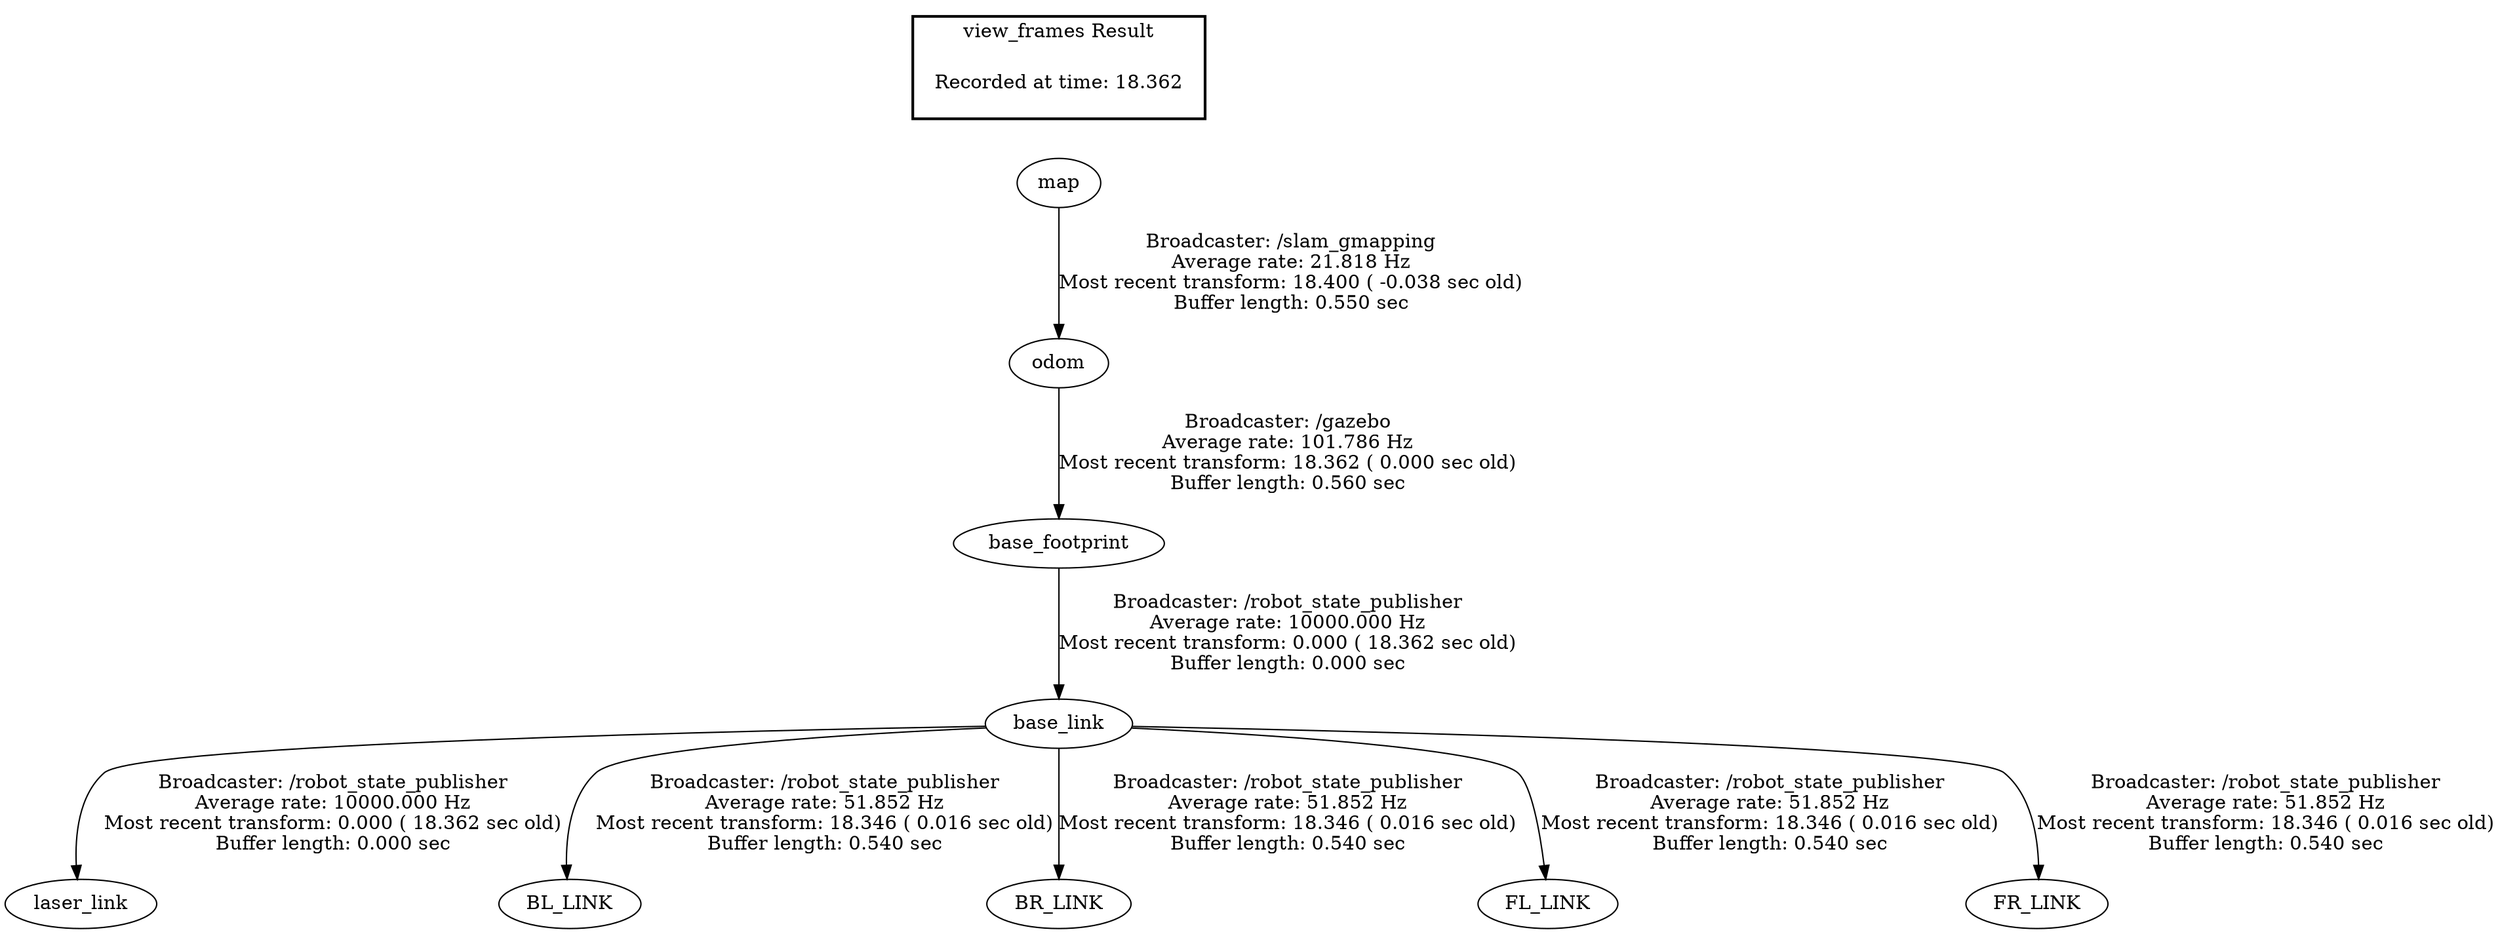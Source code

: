 digraph G {
"base_footprint" -> "base_link"[label="Broadcaster: /robot_state_publisher\nAverage rate: 10000.000 Hz\nMost recent transform: 0.000 ( 18.362 sec old)\nBuffer length: 0.000 sec\n"];
"odom" -> "base_footprint"[label="Broadcaster: /gazebo\nAverage rate: 101.786 Hz\nMost recent transform: 18.362 ( 0.000 sec old)\nBuffer length: 0.560 sec\n"];
"base_link" -> "laser_link"[label="Broadcaster: /robot_state_publisher\nAverage rate: 10000.000 Hz\nMost recent transform: 0.000 ( 18.362 sec old)\nBuffer length: 0.000 sec\n"];
"map" -> "odom"[label="Broadcaster: /slam_gmapping\nAverage rate: 21.818 Hz\nMost recent transform: 18.400 ( -0.038 sec old)\nBuffer length: 0.550 sec\n"];
"base_link" -> "BL_LINK"[label="Broadcaster: /robot_state_publisher\nAverage rate: 51.852 Hz\nMost recent transform: 18.346 ( 0.016 sec old)\nBuffer length: 0.540 sec\n"];
"base_link" -> "BR_LINK"[label="Broadcaster: /robot_state_publisher\nAverage rate: 51.852 Hz\nMost recent transform: 18.346 ( 0.016 sec old)\nBuffer length: 0.540 sec\n"];
"base_link" -> "FL_LINK"[label="Broadcaster: /robot_state_publisher\nAverage rate: 51.852 Hz\nMost recent transform: 18.346 ( 0.016 sec old)\nBuffer length: 0.540 sec\n"];
"base_link" -> "FR_LINK"[label="Broadcaster: /robot_state_publisher\nAverage rate: 51.852 Hz\nMost recent transform: 18.346 ( 0.016 sec old)\nBuffer length: 0.540 sec\n"];
edge [style=invis];
 subgraph cluster_legend { style=bold; color=black; label ="view_frames Result";
"Recorded at time: 18.362"[ shape=plaintext ] ;
 }->"map";
}